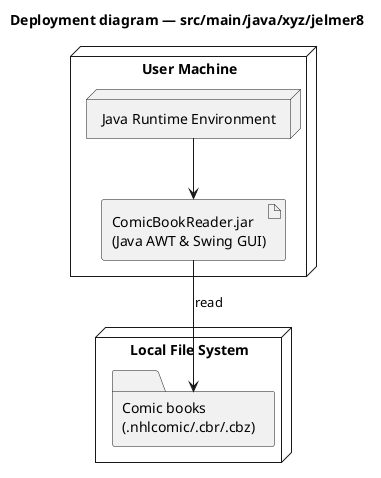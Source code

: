 @startuml
title Deployment diagram — src/main/java/xyz/jelmer8

node "User Machine" {
  node "Java Runtime Environment" as JRE
  artifact "ComicBookReader.jar\n(Java AWT & Swing GUI)" as Jar
  JRE --> Jar
}

node "Local File System" {
  folder "Comic books\n(.nhlcomic/.cbr/.cbz)" as ComicBookFolder
}

Jar --> ComicBookFolder : read
@enduml
